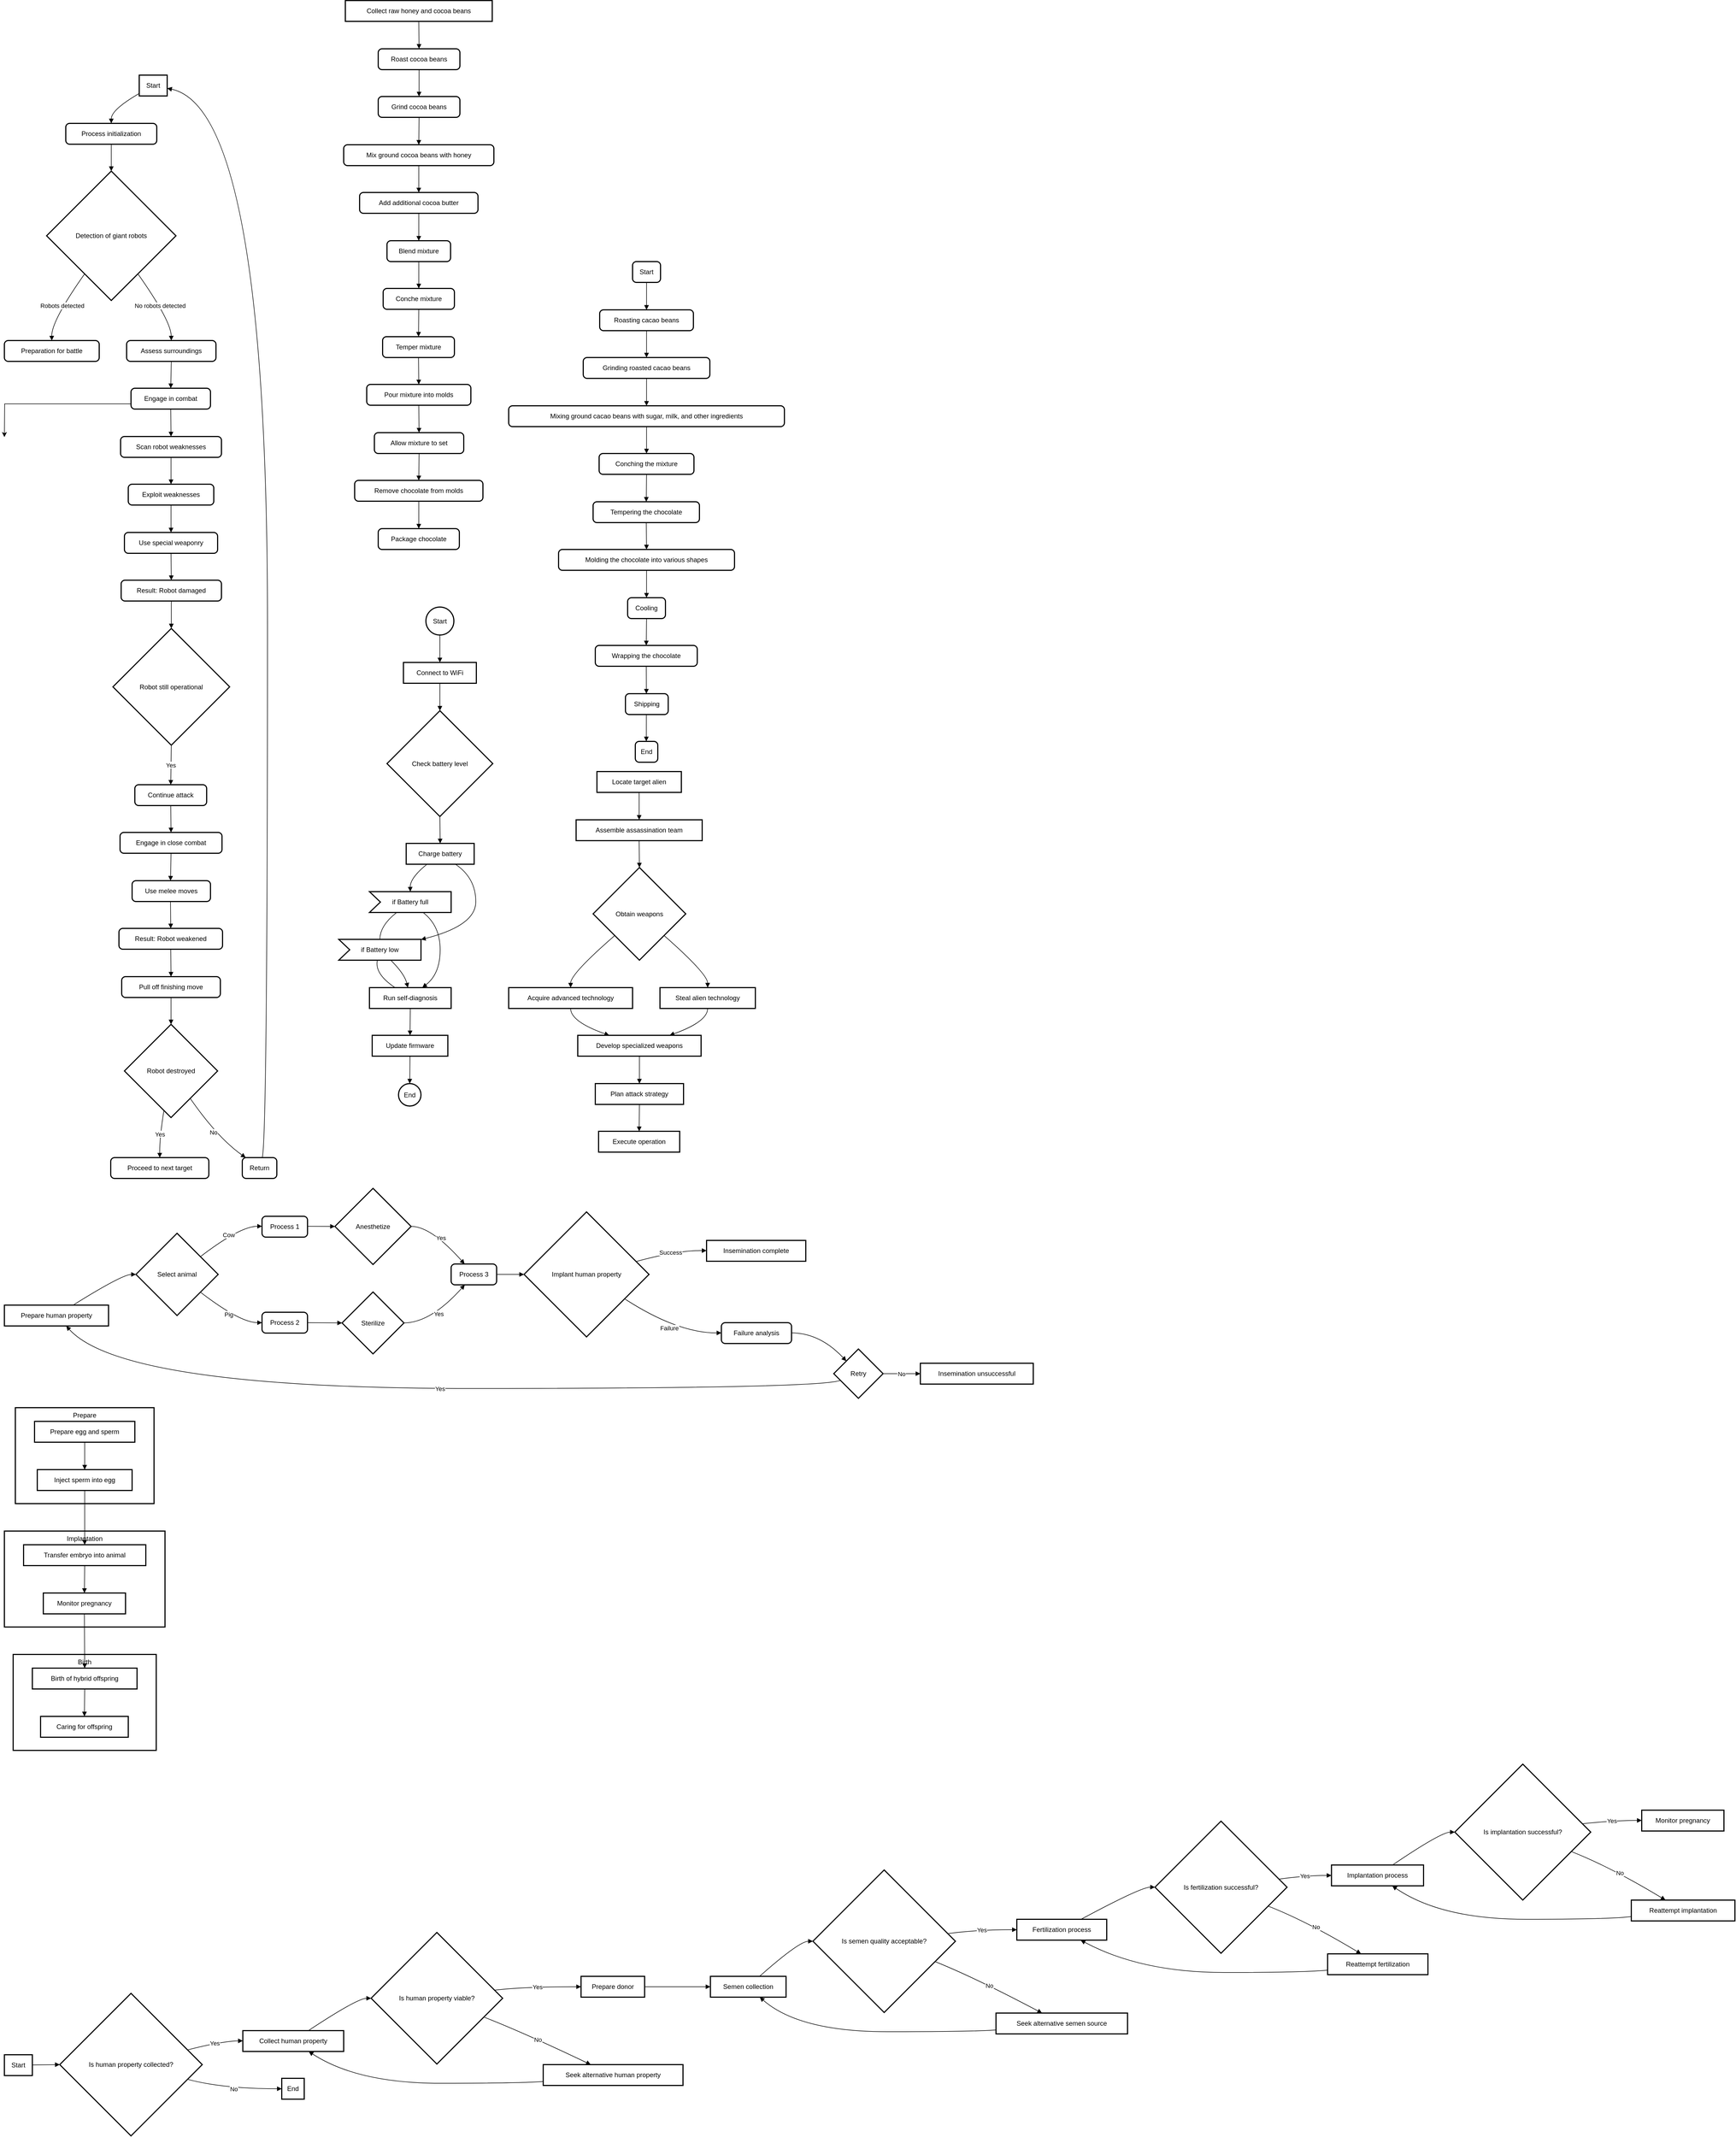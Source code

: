 <mxfile version="24.7.6">
  <diagram name="Page-1" id="R3QL27ZRKSAXmsxr0TTM">
    <mxGraphModel dx="1333" dy="698" grid="1" gridSize="10" guides="1" tooltips="1" connect="1" arrows="1" fold="1" page="1" pageScale="1" pageWidth="850" pageHeight="1100" math="0" shadow="0">
      <root>
        <mxCell id="0" />
        <mxCell id="1" parent="0" />
        <mxCell id="m0V3_cafG3HXBkxv4FI2-154" value="Start" style="whiteSpace=wrap;strokeWidth=2;" parent="1" vertex="1">
          <mxGeometry x="266" y="250" width="51" height="38" as="geometry" />
        </mxCell>
        <mxCell id="m0V3_cafG3HXBkxv4FI2-155" value="Process initialization" style="rounded=1;absoluteArcSize=1;arcSize=14;whiteSpace=wrap;strokeWidth=2;" parent="1" vertex="1">
          <mxGeometry x="132" y="338" width="166" height="38" as="geometry" />
        </mxCell>
        <mxCell id="m0V3_cafG3HXBkxv4FI2-156" value="Detection of giant robots" style="rhombus;strokeWidth=2;whiteSpace=wrap;" parent="1" vertex="1">
          <mxGeometry x="97" y="425" width="236" height="236" as="geometry" />
        </mxCell>
        <mxCell id="m0V3_cafG3HXBkxv4FI2-157" value="Preparation for battle" style="rounded=1;absoluteArcSize=1;arcSize=14;whiteSpace=wrap;strokeWidth=2;" parent="1" vertex="1">
          <mxGeometry x="20" y="734" width="173" height="38" as="geometry" />
        </mxCell>
        <mxCell id="m0V3_cafG3HXBkxv4FI2-158" value="Assess surroundings" style="rounded=1;absoluteArcSize=1;arcSize=14;whiteSpace=wrap;strokeWidth=2;" parent="1" vertex="1">
          <mxGeometry x="243" y="734" width="163" height="38" as="geometry" />
        </mxCell>
        <mxCell id="SsZHhjjecD1MKSMmekDV-85" style="edgeStyle=orthogonalEdgeStyle;rounded=0;orthogonalLoop=1;jettySize=auto;html=1;exitX=0;exitY=0.75;exitDx=0;exitDy=0;" parent="1" source="m0V3_cafG3HXBkxv4FI2-159" edge="1">
          <mxGeometry relative="1" as="geometry">
            <mxPoint x="20" y="910" as="targetPoint" />
          </mxGeometry>
        </mxCell>
        <mxCell id="m0V3_cafG3HXBkxv4FI2-159" value="Engage in combat" style="rounded=1;absoluteArcSize=1;arcSize=14;whiteSpace=wrap;strokeWidth=2;" parent="1" vertex="1">
          <mxGeometry x="251" y="821" width="145" height="38" as="geometry" />
        </mxCell>
        <mxCell id="m0V3_cafG3HXBkxv4FI2-160" value="Scan robot weaknesses" style="rounded=1;absoluteArcSize=1;arcSize=14;whiteSpace=wrap;strokeWidth=2;" parent="1" vertex="1">
          <mxGeometry x="232" y="909" width="184" height="38" as="geometry" />
        </mxCell>
        <mxCell id="m0V3_cafG3HXBkxv4FI2-161" value="Exploit weaknesses" style="rounded=1;absoluteArcSize=1;arcSize=14;whiteSpace=wrap;strokeWidth=2;" parent="1" vertex="1">
          <mxGeometry x="246" y="996" width="156" height="38" as="geometry" />
        </mxCell>
        <mxCell id="m0V3_cafG3HXBkxv4FI2-162" value="Use special weaponry" style="rounded=1;absoluteArcSize=1;arcSize=14;whiteSpace=wrap;strokeWidth=2;" parent="1" vertex="1">
          <mxGeometry x="239" y="1084" width="170" height="38" as="geometry" />
        </mxCell>
        <mxCell id="m0V3_cafG3HXBkxv4FI2-163" value="Result: Robot damaged" style="rounded=1;absoluteArcSize=1;arcSize=14;whiteSpace=wrap;strokeWidth=2;" parent="1" vertex="1">
          <mxGeometry x="233" y="1171" width="183" height="38" as="geometry" />
        </mxCell>
        <mxCell id="m0V3_cafG3HXBkxv4FI2-164" value="Robot still operational" style="rhombus;strokeWidth=2;whiteSpace=wrap;" parent="1" vertex="1">
          <mxGeometry x="218" y="1259" width="213" height="213" as="geometry" />
        </mxCell>
        <mxCell id="m0V3_cafG3HXBkxv4FI2-165" value="Continue attack" style="rounded=1;absoluteArcSize=1;arcSize=14;whiteSpace=wrap;strokeWidth=2;" parent="1" vertex="1">
          <mxGeometry x="258" y="1544" width="131" height="38" as="geometry" />
        </mxCell>
        <mxCell id="m0V3_cafG3HXBkxv4FI2-166" value="Engage in close combat" style="rounded=1;absoluteArcSize=1;arcSize=14;whiteSpace=wrap;strokeWidth=2;" parent="1" vertex="1">
          <mxGeometry x="231" y="1631" width="186" height="38" as="geometry" />
        </mxCell>
        <mxCell id="m0V3_cafG3HXBkxv4FI2-167" value="Use melee moves" style="rounded=1;absoluteArcSize=1;arcSize=14;whiteSpace=wrap;strokeWidth=2;" parent="1" vertex="1">
          <mxGeometry x="253" y="1719" width="143" height="38" as="geometry" />
        </mxCell>
        <mxCell id="m0V3_cafG3HXBkxv4FI2-168" value="Result: Robot weakened" style="rounded=1;absoluteArcSize=1;arcSize=14;whiteSpace=wrap;strokeWidth=2;" parent="1" vertex="1">
          <mxGeometry x="229" y="1806" width="189" height="38" as="geometry" />
        </mxCell>
        <mxCell id="m0V3_cafG3HXBkxv4FI2-169" value="Pull off finishing move" style="rounded=1;absoluteArcSize=1;arcSize=14;whiteSpace=wrap;strokeWidth=2;" parent="1" vertex="1">
          <mxGeometry x="234" y="1894" width="180" height="38" as="geometry" />
        </mxCell>
        <mxCell id="m0V3_cafG3HXBkxv4FI2-170" value="Robot destroyed" style="rhombus;strokeWidth=2;whiteSpace=wrap;" parent="1" vertex="1">
          <mxGeometry x="239" y="1981" width="170" height="170" as="geometry" />
        </mxCell>
        <mxCell id="m0V3_cafG3HXBkxv4FI2-171" value="Proceed to next target" style="rounded=1;absoluteArcSize=1;arcSize=14;whiteSpace=wrap;strokeWidth=2;" parent="1" vertex="1">
          <mxGeometry x="214" y="2224" width="179" height="38" as="geometry" />
        </mxCell>
        <mxCell id="m0V3_cafG3HXBkxv4FI2-172" value="Return" style="rounded=1;absoluteArcSize=1;arcSize=14;whiteSpace=wrap;strokeWidth=2;" parent="1" vertex="1">
          <mxGeometry x="454" y="2224" width="63" height="38" as="geometry" />
        </mxCell>
        <mxCell id="m0V3_cafG3HXBkxv4FI2-173" value="" style="curved=1;startArrow=none;endArrow=block;exitX=0;exitY=0.88;entryX=0.5;entryY=-0.01;rounded=0;" parent="1" source="m0V3_cafG3HXBkxv4FI2-154" target="m0V3_cafG3HXBkxv4FI2-155" edge="1">
          <mxGeometry relative="1" as="geometry">
            <Array as="points">
              <mxPoint x="215" y="313" />
            </Array>
          </mxGeometry>
        </mxCell>
        <mxCell id="m0V3_cafG3HXBkxv4FI2-174" value="" style="curved=1;startArrow=none;endArrow=block;exitX=0.5;exitY=0.97;entryX=0.5;entryY=0;rounded=0;" parent="1" source="m0V3_cafG3HXBkxv4FI2-155" target="m0V3_cafG3HXBkxv4FI2-156" edge="1">
          <mxGeometry relative="1" as="geometry">
            <Array as="points" />
          </mxGeometry>
        </mxCell>
        <mxCell id="m0V3_cafG3HXBkxv4FI2-175" value="Robots detected" style="curved=1;startArrow=none;endArrow=block;exitX=0.15;exitY=1;entryX=0.5;entryY=-0.01;rounded=0;" parent="1" source="m0V3_cafG3HXBkxv4FI2-156" target="m0V3_cafG3HXBkxv4FI2-157" edge="1">
          <mxGeometry relative="1" as="geometry">
            <Array as="points">
              <mxPoint x="106" y="698" />
            </Array>
          </mxGeometry>
        </mxCell>
        <mxCell id="m0V3_cafG3HXBkxv4FI2-176" value="No robots detected" style="curved=1;startArrow=none;endArrow=block;exitX=0.85;exitY=1;entryX=0.5;entryY=-0.01;rounded=0;" parent="1" source="m0V3_cafG3HXBkxv4FI2-156" target="m0V3_cafG3HXBkxv4FI2-158" edge="1">
          <mxGeometry relative="1" as="geometry">
            <Array as="points">
              <mxPoint x="324" y="698" />
            </Array>
          </mxGeometry>
        </mxCell>
        <mxCell id="m0V3_cafG3HXBkxv4FI2-177" value="" style="curved=1;startArrow=none;endArrow=block;exitX=0.5;exitY=0.98;entryX=0.5;entryY=0.01;rounded=0;" parent="1" source="m0V3_cafG3HXBkxv4FI2-158" target="m0V3_cafG3HXBkxv4FI2-159" edge="1">
          <mxGeometry relative="1" as="geometry">
            <Array as="points" />
          </mxGeometry>
        </mxCell>
        <mxCell id="m0V3_cafG3HXBkxv4FI2-178" value="" style="curved=1;startArrow=none;endArrow=block;exitX=0.5;exitY=0.99;entryX=0.5;entryY=-0.01;rounded=0;" parent="1" source="m0V3_cafG3HXBkxv4FI2-159" target="m0V3_cafG3HXBkxv4FI2-160" edge="1">
          <mxGeometry relative="1" as="geometry">
            <Array as="points" />
          </mxGeometry>
        </mxCell>
        <mxCell id="m0V3_cafG3HXBkxv4FI2-179" value="" style="curved=1;startArrow=none;endArrow=block;exitX=0.5;exitY=0.98;entryX=0.5;entryY=0.01;rounded=0;" parent="1" source="m0V3_cafG3HXBkxv4FI2-160" target="m0V3_cafG3HXBkxv4FI2-161" edge="1">
          <mxGeometry relative="1" as="geometry">
            <Array as="points" />
          </mxGeometry>
        </mxCell>
        <mxCell id="m0V3_cafG3HXBkxv4FI2-180" value="" style="curved=1;startArrow=none;endArrow=block;exitX=0.5;exitY=0.99;entryX=0.5;entryY=-0.01;rounded=0;" parent="1" source="m0V3_cafG3HXBkxv4FI2-161" target="m0V3_cafG3HXBkxv4FI2-162" edge="1">
          <mxGeometry relative="1" as="geometry">
            <Array as="points" />
          </mxGeometry>
        </mxCell>
        <mxCell id="m0V3_cafG3HXBkxv4FI2-181" value="" style="curved=1;startArrow=none;endArrow=block;exitX=0.5;exitY=0.98;entryX=0.5;entryY=0.01;rounded=0;" parent="1" source="m0V3_cafG3HXBkxv4FI2-162" target="m0V3_cafG3HXBkxv4FI2-163" edge="1">
          <mxGeometry relative="1" as="geometry">
            <Array as="points" />
          </mxGeometry>
        </mxCell>
        <mxCell id="m0V3_cafG3HXBkxv4FI2-182" value="" style="curved=1;startArrow=none;endArrow=block;exitX=0.5;exitY=0.99;entryX=0.5;entryY=0;rounded=0;" parent="1" source="m0V3_cafG3HXBkxv4FI2-163" target="m0V3_cafG3HXBkxv4FI2-164" edge="1">
          <mxGeometry relative="1" as="geometry">
            <Array as="points" />
          </mxGeometry>
        </mxCell>
        <mxCell id="m0V3_cafG3HXBkxv4FI2-183" value="Yes" style="curved=1;startArrow=none;endArrow=block;exitX=0.5;exitY=1;entryX=0.5;entryY=-0.01;rounded=0;" parent="1" source="m0V3_cafG3HXBkxv4FI2-164" target="m0V3_cafG3HXBkxv4FI2-165" edge="1">
          <mxGeometry relative="1" as="geometry">
            <Array as="points" />
          </mxGeometry>
        </mxCell>
        <mxCell id="m0V3_cafG3HXBkxv4FI2-184" value="" style="curved=1;startArrow=none;endArrow=block;exitX=0.5;exitY=0.98;entryX=0.5;entryY=0.01;rounded=0;" parent="1" source="m0V3_cafG3HXBkxv4FI2-165" target="m0V3_cafG3HXBkxv4FI2-166" edge="1">
          <mxGeometry relative="1" as="geometry">
            <Array as="points" />
          </mxGeometry>
        </mxCell>
        <mxCell id="m0V3_cafG3HXBkxv4FI2-185" value="" style="curved=1;startArrow=none;endArrow=block;exitX=0.5;exitY=0.99;entryX=0.49;entryY=-0.01;rounded=0;" parent="1" source="m0V3_cafG3HXBkxv4FI2-166" target="m0V3_cafG3HXBkxv4FI2-167" edge="1">
          <mxGeometry relative="1" as="geometry">
            <Array as="points" />
          </mxGeometry>
        </mxCell>
        <mxCell id="m0V3_cafG3HXBkxv4FI2-186" value="" style="curved=1;startArrow=none;endArrow=block;exitX=0.49;exitY=0.98;entryX=0.5;entryY=0.01;rounded=0;" parent="1" source="m0V3_cafG3HXBkxv4FI2-167" target="m0V3_cafG3HXBkxv4FI2-168" edge="1">
          <mxGeometry relative="1" as="geometry">
            <Array as="points" />
          </mxGeometry>
        </mxCell>
        <mxCell id="m0V3_cafG3HXBkxv4FI2-187" value="" style="curved=1;startArrow=none;endArrow=block;exitX=0.5;exitY=0.99;entryX=0.5;entryY=-0.01;rounded=0;" parent="1" source="m0V3_cafG3HXBkxv4FI2-168" target="m0V3_cafG3HXBkxv4FI2-169" edge="1">
          <mxGeometry relative="1" as="geometry">
            <Array as="points" />
          </mxGeometry>
        </mxCell>
        <mxCell id="m0V3_cafG3HXBkxv4FI2-188" value="" style="curved=1;startArrow=none;endArrow=block;exitX=0.5;exitY=0.98;entryX=0.5;entryY=0;rounded=0;" parent="1" source="m0V3_cafG3HXBkxv4FI2-169" target="m0V3_cafG3HXBkxv4FI2-170" edge="1">
          <mxGeometry relative="1" as="geometry">
            <Array as="points" />
          </mxGeometry>
        </mxCell>
        <mxCell id="m0V3_cafG3HXBkxv4FI2-189" value="Yes" style="curved=1;startArrow=none;endArrow=block;exitX=0.41;exitY=1;entryX=0.5;entryY=-0.01;rounded=0;" parent="1" source="m0V3_cafG3HXBkxv4FI2-170" target="m0V3_cafG3HXBkxv4FI2-171" edge="1">
          <mxGeometry relative="1" as="geometry">
            <Array as="points">
              <mxPoint x="303" y="2188" />
            </Array>
          </mxGeometry>
        </mxCell>
        <mxCell id="m0V3_cafG3HXBkxv4FI2-190" value="No" style="curved=1;startArrow=none;endArrow=block;exitX=0.85;exitY=1;entryX=0.09;entryY=-0.01;rounded=0;" parent="1" source="m0V3_cafG3HXBkxv4FI2-170" target="m0V3_cafG3HXBkxv4FI2-172" edge="1">
          <mxGeometry relative="1" as="geometry">
            <Array as="points">
              <mxPoint x="409" y="2188" />
            </Array>
          </mxGeometry>
        </mxCell>
        <mxCell id="m0V3_cafG3HXBkxv4FI2-191" value="" style="curved=1;startArrow=none;endArrow=block;exitX=0.58;exitY=-0.01;entryX=1;entryY=0.63;rounded=0;" parent="1" source="m0V3_cafG3HXBkxv4FI2-172" target="m0V3_cafG3HXBkxv4FI2-154" edge="1">
          <mxGeometry relative="1" as="geometry">
            <Array as="points">
              <mxPoint x="500" y="2188" />
              <mxPoint x="500" y="313" />
            </Array>
          </mxGeometry>
        </mxCell>
        <mxCell id="m0V3_cafG3HXBkxv4FI2-192" value="Start" style="ellipse;aspect=fixed;strokeWidth=2;whiteSpace=wrap;" parent="1" vertex="1">
          <mxGeometry x="789" y="1220" width="51" height="51" as="geometry" />
        </mxCell>
        <mxCell id="m0V3_cafG3HXBkxv4FI2-193" value="Connect to WiFi" style="whiteSpace=wrap;strokeWidth=2;" parent="1" vertex="1">
          <mxGeometry x="748" y="1321" width="133" height="38" as="geometry" />
        </mxCell>
        <mxCell id="m0V3_cafG3HXBkxv4FI2-194" value="Check battery level" style="rhombus;strokeWidth=2;whiteSpace=wrap;" parent="1" vertex="1">
          <mxGeometry x="718" y="1409" width="193" height="193" as="geometry" />
        </mxCell>
        <mxCell id="m0V3_cafG3HXBkxv4FI2-195" value="Charge battery" style="whiteSpace=wrap;strokeWidth=2;" parent="1" vertex="1">
          <mxGeometry x="753" y="1651" width="124" height="38" as="geometry" />
        </mxCell>
        <mxCell id="m0V3_cafG3HXBkxv4FI2-196" value="if Battery full" style="shape=mxgraph.arrows2.arrow;dy=0;dx=0;notch=20;strokeWidth=2;whiteSpace=wrap;" parent="1" vertex="1">
          <mxGeometry x="686" y="1739" width="149" height="38" as="geometry" />
        </mxCell>
        <mxCell id="m0V3_cafG3HXBkxv4FI2-197" value="if Battery low" style="shape=mxgraph.arrows2.arrow;dy=0;dx=0;notch=20;strokeWidth=2;whiteSpace=wrap;" parent="1" vertex="1">
          <mxGeometry x="630" y="1826" width="150" height="38" as="geometry" />
        </mxCell>
        <mxCell id="m0V3_cafG3HXBkxv4FI2-198" value="Run self-diagnosis" style="whiteSpace=wrap;strokeWidth=2;" parent="1" vertex="1">
          <mxGeometry x="686" y="1914" width="149" height="38" as="geometry" />
        </mxCell>
        <mxCell id="m0V3_cafG3HXBkxv4FI2-199" value="Update firmware" style="whiteSpace=wrap;strokeWidth=2;" parent="1" vertex="1">
          <mxGeometry x="691" y="2001" width="138" height="38" as="geometry" />
        </mxCell>
        <mxCell id="m0V3_cafG3HXBkxv4FI2-200" value="End" style="ellipse;aspect=fixed;strokeWidth=2;whiteSpace=wrap;" parent="1" vertex="1">
          <mxGeometry x="739" y="2089" width="41" height="41" as="geometry" />
        </mxCell>
        <mxCell id="m0V3_cafG3HXBkxv4FI2-201" value="" style="curved=1;startArrow=none;endArrow=none;exitX=0.34;exitY=0.98;entryX=0.5;entryY=0.01;rounded=0;" parent="1" source="m0V3_cafG3HXBkxv4FI2-196" target="m0V3_cafG3HXBkxv4FI2-197" edge="1">
          <mxGeometry relative="1" as="geometry">
            <Array as="points">
              <mxPoint x="705" y="1801" />
            </Array>
          </mxGeometry>
        </mxCell>
        <mxCell id="m0V3_cafG3HXBkxv4FI2-202" value="" style="curved=1;startArrow=none;endArrow=none;exitX=0.47;exitY=0.99;entryX=0.31;entryY=-0.01;rounded=0;" parent="1" source="m0V3_cafG3HXBkxv4FI2-197" target="m0V3_cafG3HXBkxv4FI2-198" edge="1">
          <mxGeometry relative="1" as="geometry">
            <Array as="points">
              <mxPoint x="695" y="1889" />
            </Array>
          </mxGeometry>
        </mxCell>
        <mxCell id="m0V3_cafG3HXBkxv4FI2-203" value="" style="curved=1;startArrow=none;endArrow=block;exitX=0.5;exitY=1;entryX=0.5;entryY=0.01;rounded=0;" parent="1" source="m0V3_cafG3HXBkxv4FI2-192" target="m0V3_cafG3HXBkxv4FI2-193" edge="1">
          <mxGeometry relative="1" as="geometry">
            <Array as="points" />
          </mxGeometry>
        </mxCell>
        <mxCell id="m0V3_cafG3HXBkxv4FI2-204" value="" style="curved=1;startArrow=none;endArrow=block;exitX=0.5;exitY=0.99;entryX=0.5;entryY=0;rounded=0;" parent="1" source="m0V3_cafG3HXBkxv4FI2-193" target="m0V3_cafG3HXBkxv4FI2-194" edge="1">
          <mxGeometry relative="1" as="geometry">
            <Array as="points" />
          </mxGeometry>
        </mxCell>
        <mxCell id="m0V3_cafG3HXBkxv4FI2-205" value="" style="curved=1;startArrow=none;endArrow=block;exitX=0.5;exitY=1;entryX=0.5;entryY=0.01;rounded=0;" parent="1" source="m0V3_cafG3HXBkxv4FI2-194" target="m0V3_cafG3HXBkxv4FI2-195" edge="1">
          <mxGeometry relative="1" as="geometry">
            <Array as="points" />
          </mxGeometry>
        </mxCell>
        <mxCell id="m0V3_cafG3HXBkxv4FI2-206" value="" style="curved=1;startArrow=none;endArrow=block;exitX=0.31;exitY=0.99;entryX=0.5;entryY=-0.01;rounded=0;" parent="1" source="m0V3_cafG3HXBkxv4FI2-195" target="m0V3_cafG3HXBkxv4FI2-196" edge="1">
          <mxGeometry relative="1" as="geometry">
            <Array as="points">
              <mxPoint x="760" y="1714" />
            </Array>
          </mxGeometry>
        </mxCell>
        <mxCell id="m0V3_cafG3HXBkxv4FI2-207" value="" style="curved=1;startArrow=none;endArrow=block;exitX=0.72;exitY=0.99;entryX=1;entryY=0.01;rounded=0;" parent="1" source="m0V3_cafG3HXBkxv4FI2-195" target="m0V3_cafG3HXBkxv4FI2-197" edge="1">
          <mxGeometry relative="1" as="geometry">
            <Array as="points">
              <mxPoint x="880" y="1714" />
              <mxPoint x="880" y="1801" />
            </Array>
          </mxGeometry>
        </mxCell>
        <mxCell id="m0V3_cafG3HXBkxv4FI2-208" value="" style="curved=1;startArrow=none;endArrow=block;exitX=0.65;exitY=0.98;entryX=0.65;entryY=-0.01;rounded=0;" parent="1" source="m0V3_cafG3HXBkxv4FI2-196" target="m0V3_cafG3HXBkxv4FI2-198" edge="1">
          <mxGeometry relative="1" as="geometry">
            <Array as="points">
              <mxPoint x="815" y="1801" />
              <mxPoint x="815" y="1889" />
            </Array>
          </mxGeometry>
        </mxCell>
        <mxCell id="m0V3_cafG3HXBkxv4FI2-209" value="" style="curved=1;startArrow=none;endArrow=block;exitX=0.63;exitY=0.99;entryX=0.47;entryY=-0.01;rounded=0;" parent="1" source="m0V3_cafG3HXBkxv4FI2-197" target="m0V3_cafG3HXBkxv4FI2-198" edge="1">
          <mxGeometry relative="1" as="geometry">
            <Array as="points">
              <mxPoint x="750" y="1889" />
            </Array>
          </mxGeometry>
        </mxCell>
        <mxCell id="m0V3_cafG3HXBkxv4FI2-210" value="" style="curved=1;startArrow=none;endArrow=block;exitX=0.5;exitY=0.98;entryX=0.5;entryY=0.01;rounded=0;" parent="1" source="m0V3_cafG3HXBkxv4FI2-198" target="m0V3_cafG3HXBkxv4FI2-199" edge="1">
          <mxGeometry relative="1" as="geometry">
            <Array as="points" />
          </mxGeometry>
        </mxCell>
        <mxCell id="m0V3_cafG3HXBkxv4FI2-211" value="" style="curved=1;startArrow=none;endArrow=block;exitX=0.5;exitY=0.99;entryX=0.51;entryY=-0.01;rounded=0;" parent="1" source="m0V3_cafG3HXBkxv4FI2-199" target="m0V3_cafG3HXBkxv4FI2-200" edge="1">
          <mxGeometry relative="1" as="geometry">
            <Array as="points" />
          </mxGeometry>
        </mxCell>
        <mxCell id="SsZHhjjecD1MKSMmekDV-1" value="Start" style="rounded=1;absoluteArcSize=1;arcSize=14;whiteSpace=wrap;strokeWidth=2;" parent="1" vertex="1">
          <mxGeometry x="1166" y="590" width="51" height="38" as="geometry" />
        </mxCell>
        <mxCell id="SsZHhjjecD1MKSMmekDV-2" value="Roasting cacao beans" style="rounded=1;absoluteArcSize=1;arcSize=14;whiteSpace=wrap;strokeWidth=2;" parent="1" vertex="1">
          <mxGeometry x="1106" y="678" width="171" height="38" as="geometry" />
        </mxCell>
        <mxCell id="SsZHhjjecD1MKSMmekDV-3" value="Grinding roasted cacao beans" style="rounded=1;absoluteArcSize=1;arcSize=14;whiteSpace=wrap;strokeWidth=2;" parent="1" vertex="1">
          <mxGeometry x="1076" y="765" width="231" height="38" as="geometry" />
        </mxCell>
        <mxCell id="SsZHhjjecD1MKSMmekDV-4" value="Mixing ground cacao beans with sugar, milk, and other ingredients" style="rounded=1;absoluteArcSize=1;arcSize=14;whiteSpace=wrap;strokeWidth=2;" parent="1" vertex="1">
          <mxGeometry x="940" y="853" width="503" height="38" as="geometry" />
        </mxCell>
        <mxCell id="SsZHhjjecD1MKSMmekDV-5" value="Conching the mixture" style="rounded=1;absoluteArcSize=1;arcSize=14;whiteSpace=wrap;strokeWidth=2;" parent="1" vertex="1">
          <mxGeometry x="1105" y="940" width="173" height="38" as="geometry" />
        </mxCell>
        <mxCell id="SsZHhjjecD1MKSMmekDV-6" value="Tempering the chocolate" style="rounded=1;absoluteArcSize=1;arcSize=14;whiteSpace=wrap;strokeWidth=2;" parent="1" vertex="1">
          <mxGeometry x="1094" y="1028" width="194" height="38" as="geometry" />
        </mxCell>
        <mxCell id="SsZHhjjecD1MKSMmekDV-7" value="Molding the chocolate into various shapes" style="rounded=1;absoluteArcSize=1;arcSize=14;whiteSpace=wrap;strokeWidth=2;" parent="1" vertex="1">
          <mxGeometry x="1031" y="1115" width="321" height="38" as="geometry" />
        </mxCell>
        <mxCell id="SsZHhjjecD1MKSMmekDV-8" value="Cooling" style="rounded=1;absoluteArcSize=1;arcSize=14;whiteSpace=wrap;strokeWidth=2;" parent="1" vertex="1">
          <mxGeometry x="1157" y="1203" width="69" height="38" as="geometry" />
        </mxCell>
        <mxCell id="SsZHhjjecD1MKSMmekDV-9" value="Wrapping the chocolate" style="rounded=1;absoluteArcSize=1;arcSize=14;whiteSpace=wrap;strokeWidth=2;" parent="1" vertex="1">
          <mxGeometry x="1098" y="1290" width="186" height="38" as="geometry" />
        </mxCell>
        <mxCell id="SsZHhjjecD1MKSMmekDV-10" value="Shipping" style="rounded=1;absoluteArcSize=1;arcSize=14;whiteSpace=wrap;strokeWidth=2;" parent="1" vertex="1">
          <mxGeometry x="1153" y="1378" width="78" height="38" as="geometry" />
        </mxCell>
        <mxCell id="SsZHhjjecD1MKSMmekDV-11" value="End" style="rounded=1;absoluteArcSize=1;arcSize=14;whiteSpace=wrap;strokeWidth=2;" parent="1" vertex="1">
          <mxGeometry x="1171" y="1465" width="41" height="38" as="geometry" />
        </mxCell>
        <mxCell id="SsZHhjjecD1MKSMmekDV-12" value="" style="curved=1;startArrow=none;endArrow=block;exitX=0.5;exitY=0.99;entryX=0.5;entryY=-0.01;rounded=0;" parent="1" source="SsZHhjjecD1MKSMmekDV-1" target="SsZHhjjecD1MKSMmekDV-2" edge="1">
          <mxGeometry relative="1" as="geometry">
            <Array as="points" />
          </mxGeometry>
        </mxCell>
        <mxCell id="SsZHhjjecD1MKSMmekDV-13" value="" style="curved=1;startArrow=none;endArrow=block;exitX=0.5;exitY=0.97;entryX=0.5;entryY=0;rounded=0;" parent="1" source="SsZHhjjecD1MKSMmekDV-2" target="SsZHhjjecD1MKSMmekDV-3" edge="1">
          <mxGeometry relative="1" as="geometry">
            <Array as="points" />
          </mxGeometry>
        </mxCell>
        <mxCell id="SsZHhjjecD1MKSMmekDV-14" value="" style="curved=1;startArrow=none;endArrow=block;exitX=0.5;exitY=0.99;entryX=0.5;entryY=-0.01;rounded=0;" parent="1" source="SsZHhjjecD1MKSMmekDV-3" target="SsZHhjjecD1MKSMmekDV-4" edge="1">
          <mxGeometry relative="1" as="geometry">
            <Array as="points" />
          </mxGeometry>
        </mxCell>
        <mxCell id="SsZHhjjecD1MKSMmekDV-15" value="" style="curved=1;startArrow=none;endArrow=block;exitX=0.5;exitY=0.97;entryX=0.5;entryY=0;rounded=0;" parent="1" source="SsZHhjjecD1MKSMmekDV-4" target="SsZHhjjecD1MKSMmekDV-5" edge="1">
          <mxGeometry relative="1" as="geometry">
            <Array as="points" />
          </mxGeometry>
        </mxCell>
        <mxCell id="SsZHhjjecD1MKSMmekDV-16" value="" style="curved=1;startArrow=none;endArrow=block;exitX=0.5;exitY=0.99;entryX=0.5;entryY=-0.01;rounded=0;" parent="1" source="SsZHhjjecD1MKSMmekDV-5" target="SsZHhjjecD1MKSMmekDV-6" edge="1">
          <mxGeometry relative="1" as="geometry">
            <Array as="points" />
          </mxGeometry>
        </mxCell>
        <mxCell id="SsZHhjjecD1MKSMmekDV-17" value="" style="curved=1;startArrow=none;endArrow=block;exitX=0.5;exitY=0.97;entryX=0.5;entryY=0;rounded=0;" parent="1" source="SsZHhjjecD1MKSMmekDV-6" target="SsZHhjjecD1MKSMmekDV-7" edge="1">
          <mxGeometry relative="1" as="geometry">
            <Array as="points" />
          </mxGeometry>
        </mxCell>
        <mxCell id="SsZHhjjecD1MKSMmekDV-18" value="" style="curved=1;startArrow=none;endArrow=block;exitX=0.5;exitY=0.99;entryX=0.5;entryY=-0.01;rounded=0;" parent="1" source="SsZHhjjecD1MKSMmekDV-7" target="SsZHhjjecD1MKSMmekDV-8" edge="1">
          <mxGeometry relative="1" as="geometry">
            <Array as="points" />
          </mxGeometry>
        </mxCell>
        <mxCell id="SsZHhjjecD1MKSMmekDV-19" value="" style="curved=1;startArrow=none;endArrow=block;exitX=0.5;exitY=0.97;entryX=0.5;entryY=0;rounded=0;" parent="1" source="SsZHhjjecD1MKSMmekDV-8" target="SsZHhjjecD1MKSMmekDV-9" edge="1">
          <mxGeometry relative="1" as="geometry">
            <Array as="points" />
          </mxGeometry>
        </mxCell>
        <mxCell id="SsZHhjjecD1MKSMmekDV-20" value="" style="curved=1;startArrow=none;endArrow=block;exitX=0.5;exitY=0.99;entryX=0.49;entryY=-0.01;rounded=0;" parent="1" source="SsZHhjjecD1MKSMmekDV-9" target="SsZHhjjecD1MKSMmekDV-10" edge="1">
          <mxGeometry relative="1" as="geometry">
            <Array as="points" />
          </mxGeometry>
        </mxCell>
        <mxCell id="SsZHhjjecD1MKSMmekDV-21" value="" style="curved=1;startArrow=none;endArrow=block;exitX=0.49;exitY=0.97;entryX=0.49;entryY=0;rounded=0;" parent="1" source="SsZHhjjecD1MKSMmekDV-10" target="SsZHhjjecD1MKSMmekDV-11" edge="1">
          <mxGeometry relative="1" as="geometry">
            <Array as="points" />
          </mxGeometry>
        </mxCell>
        <mxCell id="SsZHhjjecD1MKSMmekDV-22" value="Locate target alien" style="whiteSpace=wrap;strokeWidth=2;" parent="1" vertex="1">
          <mxGeometry x="1101" y="1520" width="154" height="38" as="geometry" />
        </mxCell>
        <mxCell id="SsZHhjjecD1MKSMmekDV-23" value="Assemble assassination team" style="whiteSpace=wrap;strokeWidth=2;" parent="1" vertex="1">
          <mxGeometry x="1063" y="1608" width="230" height="38" as="geometry" />
        </mxCell>
        <mxCell id="SsZHhjjecD1MKSMmekDV-24" value="Obtain weapons" style="rhombus;strokeWidth=2;whiteSpace=wrap;" parent="1" vertex="1">
          <mxGeometry x="1094" y="1695" width="169" height="169" as="geometry" />
        </mxCell>
        <mxCell id="SsZHhjjecD1MKSMmekDV-25" value="Acquire advanced technology" style="whiteSpace=wrap;strokeWidth=2;" parent="1" vertex="1">
          <mxGeometry x="940" y="1914" width="226" height="38" as="geometry" />
        </mxCell>
        <mxCell id="SsZHhjjecD1MKSMmekDV-26" value="Steal alien technology" style="whiteSpace=wrap;strokeWidth=2;" parent="1" vertex="1">
          <mxGeometry x="1216" y="1914" width="174" height="38" as="geometry" />
        </mxCell>
        <mxCell id="SsZHhjjecD1MKSMmekDV-27" value="Develop specialized weapons" style="whiteSpace=wrap;strokeWidth=2;" parent="1" vertex="1">
          <mxGeometry x="1066" y="2001" width="225" height="38" as="geometry" />
        </mxCell>
        <mxCell id="SsZHhjjecD1MKSMmekDV-28" value="Plan attack strategy" style="whiteSpace=wrap;strokeWidth=2;" parent="1" vertex="1">
          <mxGeometry x="1098" y="2089" width="161" height="38" as="geometry" />
        </mxCell>
        <mxCell id="SsZHhjjecD1MKSMmekDV-29" value="Execute operation" style="whiteSpace=wrap;strokeWidth=2;" parent="1" vertex="1">
          <mxGeometry x="1104" y="2176" width="148" height="38" as="geometry" />
        </mxCell>
        <mxCell id="SsZHhjjecD1MKSMmekDV-30" value="" style="curved=1;startArrow=none;endArrow=block;exitX=0.5;exitY=0.99;entryX=0.5;entryY=-0.01;rounded=0;" parent="1" source="SsZHhjjecD1MKSMmekDV-22" target="SsZHhjjecD1MKSMmekDV-23" edge="1">
          <mxGeometry relative="1" as="geometry">
            <Array as="points" />
          </mxGeometry>
        </mxCell>
        <mxCell id="SsZHhjjecD1MKSMmekDV-31" value="" style="curved=1;startArrow=none;endArrow=block;exitX=0.5;exitY=0.97;entryX=0.5;entryY=0;rounded=0;" parent="1" source="SsZHhjjecD1MKSMmekDV-23" target="SsZHhjjecD1MKSMmekDV-24" edge="1">
          <mxGeometry relative="1" as="geometry">
            <Array as="points" />
          </mxGeometry>
        </mxCell>
        <mxCell id="SsZHhjjecD1MKSMmekDV-32" value="" style="curved=1;startArrow=none;endArrow=block;exitX=0;exitY=0.94;entryX=0.5;entryY=-0.01;rounded=0;" parent="1" source="SsZHhjjecD1MKSMmekDV-24" target="SsZHhjjecD1MKSMmekDV-25" edge="1">
          <mxGeometry relative="1" as="geometry">
            <Array as="points">
              <mxPoint x="1053" y="1889" />
            </Array>
          </mxGeometry>
        </mxCell>
        <mxCell id="SsZHhjjecD1MKSMmekDV-33" value="" style="curved=1;startArrow=none;endArrow=block;exitX=1;exitY=0.94;entryX=0.5;entryY=-0.01;rounded=0;" parent="1" source="SsZHhjjecD1MKSMmekDV-24" target="SsZHhjjecD1MKSMmekDV-26" edge="1">
          <mxGeometry relative="1" as="geometry">
            <Array as="points">
              <mxPoint x="1303" y="1889" />
            </Array>
          </mxGeometry>
        </mxCell>
        <mxCell id="SsZHhjjecD1MKSMmekDV-34" value="" style="curved=1;startArrow=none;endArrow=block;exitX=0.5;exitY=0.98;entryX=0.26;entryY=0.01;rounded=0;" parent="1" source="SsZHhjjecD1MKSMmekDV-25" target="SsZHhjjecD1MKSMmekDV-27" edge="1">
          <mxGeometry relative="1" as="geometry">
            <Array as="points">
              <mxPoint x="1053" y="1976" />
            </Array>
          </mxGeometry>
        </mxCell>
        <mxCell id="SsZHhjjecD1MKSMmekDV-35" value="" style="curved=1;startArrow=none;endArrow=block;exitX=0.5;exitY=0.98;entryX=0.74;entryY=0.01;rounded=0;" parent="1" source="SsZHhjjecD1MKSMmekDV-26" target="SsZHhjjecD1MKSMmekDV-27" edge="1">
          <mxGeometry relative="1" as="geometry">
            <Array as="points">
              <mxPoint x="1303" y="1976" />
            </Array>
          </mxGeometry>
        </mxCell>
        <mxCell id="SsZHhjjecD1MKSMmekDV-36" value="" style="curved=1;startArrow=none;endArrow=block;exitX=0.5;exitY=0.99;entryX=0.5;entryY=-0.01;rounded=0;" parent="1" source="SsZHhjjecD1MKSMmekDV-27" target="SsZHhjjecD1MKSMmekDV-28" edge="1">
          <mxGeometry relative="1" as="geometry">
            <Array as="points" />
          </mxGeometry>
        </mxCell>
        <mxCell id="SsZHhjjecD1MKSMmekDV-37" value="" style="curved=1;startArrow=none;endArrow=block;exitX=0.5;exitY=0.98;entryX=0.5;entryY=0.01;rounded=0;" parent="1" source="SsZHhjjecD1MKSMmekDV-28" target="SsZHhjjecD1MKSMmekDV-29" edge="1">
          <mxGeometry relative="1" as="geometry">
            <Array as="points" />
          </mxGeometry>
        </mxCell>
        <mxCell id="SsZHhjjecD1MKSMmekDV-38" value="Prepare human property" style="whiteSpace=wrap;strokeWidth=2;" parent="1" vertex="1">
          <mxGeometry x="20" y="2493" width="190" height="38" as="geometry" />
        </mxCell>
        <mxCell id="SsZHhjjecD1MKSMmekDV-39" value="Select animal" style="rhombus;strokeWidth=2;whiteSpace=wrap;" parent="1" vertex="1">
          <mxGeometry x="260" y="2362" width="150" height="150" as="geometry" />
        </mxCell>
        <mxCell id="SsZHhjjecD1MKSMmekDV-40" value="Process 1" style="rounded=1;absoluteArcSize=1;arcSize=14;whiteSpace=wrap;strokeWidth=2;" parent="1" vertex="1">
          <mxGeometry x="490" y="2331" width="83" height="38" as="geometry" />
        </mxCell>
        <mxCell id="SsZHhjjecD1MKSMmekDV-41" value="Process 2" style="rounded=1;absoluteArcSize=1;arcSize=14;whiteSpace=wrap;strokeWidth=2;" parent="1" vertex="1">
          <mxGeometry x="490" y="2506" width="83" height="38" as="geometry" />
        </mxCell>
        <mxCell id="SsZHhjjecD1MKSMmekDV-42" value="Anesthetize" style="rhombus;strokeWidth=2;whiteSpace=wrap;" parent="1" vertex="1">
          <mxGeometry x="623" y="2280" width="139" height="139" as="geometry" />
        </mxCell>
        <mxCell id="SsZHhjjecD1MKSMmekDV-43" value="Sterilize" style="rhombus;strokeWidth=2;whiteSpace=wrap;" parent="1" vertex="1">
          <mxGeometry x="636" y="2469" width="113" height="113" as="geometry" />
        </mxCell>
        <mxCell id="SsZHhjjecD1MKSMmekDV-44" value="Process 3" style="rounded=1;absoluteArcSize=1;arcSize=14;whiteSpace=wrap;strokeWidth=2;" parent="1" vertex="1">
          <mxGeometry x="835" y="2418" width="83" height="38" as="geometry" />
        </mxCell>
        <mxCell id="SsZHhjjecD1MKSMmekDV-45" value="Implant human property" style="rhombus;strokeWidth=2;whiteSpace=wrap;" parent="1" vertex="1">
          <mxGeometry x="968" y="2323" width="228" height="228" as="geometry" />
        </mxCell>
        <mxCell id="SsZHhjjecD1MKSMmekDV-46" value="Insemination complete" style="whiteSpace=wrap;strokeWidth=2;" parent="1" vertex="1">
          <mxGeometry x="1301" y="2375" width="181" height="38" as="geometry" />
        </mxCell>
        <mxCell id="SsZHhjjecD1MKSMmekDV-47" value="Failure analysis" style="rounded=1;absoluteArcSize=1;arcSize=14;whiteSpace=wrap;strokeWidth=2;" parent="1" vertex="1">
          <mxGeometry x="1328" y="2525" width="128" height="38" as="geometry" />
        </mxCell>
        <mxCell id="SsZHhjjecD1MKSMmekDV-48" value="Retry" style="rhombus;strokeWidth=2;whiteSpace=wrap;" parent="1" vertex="1">
          <mxGeometry x="1533" y="2573" width="90" height="90" as="geometry" />
        </mxCell>
        <mxCell id="SsZHhjjecD1MKSMmekDV-49" value="Insemination unsuccessful" style="whiteSpace=wrap;strokeWidth=2;" parent="1" vertex="1">
          <mxGeometry x="1691" y="2599" width="206" height="38" as="geometry" />
        </mxCell>
        <mxCell id="SsZHhjjecD1MKSMmekDV-50" value="" style="curved=1;startArrow=none;endArrow=block;exitX=0.66;exitY=0;entryX=0;entryY=0.5;rounded=0;" parent="1" source="SsZHhjjecD1MKSMmekDV-38" target="SsZHhjjecD1MKSMmekDV-39" edge="1">
          <mxGeometry relative="1" as="geometry">
            <Array as="points">
              <mxPoint x="235" y="2437" />
            </Array>
          </mxGeometry>
        </mxCell>
        <mxCell id="SsZHhjjecD1MKSMmekDV-51" value="Cow" style="curved=1;startArrow=none;endArrow=block;exitX=1;exitY=0.12;entryX=0;entryY=0.48;rounded=0;" parent="1" source="SsZHhjjecD1MKSMmekDV-39" target="SsZHhjjecD1MKSMmekDV-40" edge="1">
          <mxGeometry relative="1" as="geometry">
            <Array as="points">
              <mxPoint x="450" y="2349" />
            </Array>
          </mxGeometry>
        </mxCell>
        <mxCell id="SsZHhjjecD1MKSMmekDV-52" value="Pig" style="curved=1;startArrow=none;endArrow=block;exitX=1;exitY=0.88;entryX=0;entryY=0.5;rounded=0;" parent="1" source="SsZHhjjecD1MKSMmekDV-39" target="SsZHhjjecD1MKSMmekDV-41" edge="1">
          <mxGeometry relative="1" as="geometry">
            <Array as="points">
              <mxPoint x="450" y="2525" />
            </Array>
          </mxGeometry>
        </mxCell>
        <mxCell id="SsZHhjjecD1MKSMmekDV-53" value="" style="curved=1;startArrow=none;endArrow=block;exitX=0.99;exitY=0.48;entryX=0;entryY=0.5;rounded=0;" parent="1" source="SsZHhjjecD1MKSMmekDV-40" target="SsZHhjjecD1MKSMmekDV-42" edge="1">
          <mxGeometry relative="1" as="geometry">
            <Array as="points" />
          </mxGeometry>
        </mxCell>
        <mxCell id="SsZHhjjecD1MKSMmekDV-54" value="" style="curved=1;startArrow=none;endArrow=block;exitX=0.99;exitY=0.5;entryX=0;entryY=0.5;rounded=0;" parent="1" source="SsZHhjjecD1MKSMmekDV-41" target="SsZHhjjecD1MKSMmekDV-43" edge="1">
          <mxGeometry relative="1" as="geometry">
            <Array as="points" />
          </mxGeometry>
        </mxCell>
        <mxCell id="SsZHhjjecD1MKSMmekDV-55" value="Yes" style="curved=1;startArrow=none;endArrow=block;exitX=0.99;exitY=0.5;entryX=0.3;entryY=0.01;rounded=0;" parent="1" source="SsZHhjjecD1MKSMmekDV-42" target="SsZHhjjecD1MKSMmekDV-44" edge="1">
          <mxGeometry relative="1" as="geometry">
            <Array as="points">
              <mxPoint x="798" y="2349" />
            </Array>
          </mxGeometry>
        </mxCell>
        <mxCell id="SsZHhjjecD1MKSMmekDV-56" value="Yes" style="curved=1;startArrow=none;endArrow=block;exitX=0.99;exitY=0.5;entryX=0.3;entryY=1;rounded=0;" parent="1" source="SsZHhjjecD1MKSMmekDV-43" target="SsZHhjjecD1MKSMmekDV-44" edge="1">
          <mxGeometry relative="1" as="geometry">
            <Array as="points">
              <mxPoint x="798" y="2525" />
            </Array>
          </mxGeometry>
        </mxCell>
        <mxCell id="SsZHhjjecD1MKSMmekDV-57" value="" style="curved=1;startArrow=none;endArrow=block;exitX=0.99;exitY=0.5;entryX=0;entryY=0.5;rounded=0;" parent="1" source="SsZHhjjecD1MKSMmekDV-44" target="SsZHhjjecD1MKSMmekDV-45" edge="1">
          <mxGeometry relative="1" as="geometry">
            <Array as="points" />
          </mxGeometry>
        </mxCell>
        <mxCell id="SsZHhjjecD1MKSMmekDV-58" value="Success" style="curved=1;startArrow=none;endArrow=block;exitX=1;exitY=0.37;entryX=0;entryY=0.49;rounded=0;" parent="1" source="SsZHhjjecD1MKSMmekDV-45" target="SsZHhjjecD1MKSMmekDV-46" edge="1">
          <mxGeometry relative="1" as="geometry">
            <Array as="points">
              <mxPoint x="1248" y="2393" />
            </Array>
          </mxGeometry>
        </mxCell>
        <mxCell id="SsZHhjjecD1MKSMmekDV-59" value="Failure" style="curved=1;startArrow=none;endArrow=block;exitX=1;exitY=0.82;entryX=0;entryY=0.49;rounded=0;" parent="1" source="SsZHhjjecD1MKSMmekDV-45" target="SsZHhjjecD1MKSMmekDV-47" edge="1">
          <mxGeometry relative="1" as="geometry">
            <Array as="points">
              <mxPoint x="1248" y="2544" />
            </Array>
          </mxGeometry>
        </mxCell>
        <mxCell id="SsZHhjjecD1MKSMmekDV-60" value="" style="curved=1;startArrow=none;endArrow=block;exitX=1;exitY=0.49;entryX=0.02;entryY=0;rounded=0;" parent="1" source="SsZHhjjecD1MKSMmekDV-47" target="SsZHhjjecD1MKSMmekDV-48" edge="1">
          <mxGeometry relative="1" as="geometry">
            <Array as="points">
              <mxPoint x="1508" y="2544" />
            </Array>
          </mxGeometry>
        </mxCell>
        <mxCell id="SsZHhjjecD1MKSMmekDV-61" value="Yes" style="curved=1;startArrow=none;endArrow=block;exitX=-0.01;exitY=0.69;entryX=0.59;entryY=0.98;rounded=0;" parent="1" source="SsZHhjjecD1MKSMmekDV-48" target="SsZHhjjecD1MKSMmekDV-38" edge="1">
          <mxGeometry relative="1" as="geometry">
            <Array as="points">
              <mxPoint x="1508" y="2645" />
              <mxPoint x="235" y="2645" />
            </Array>
          </mxGeometry>
        </mxCell>
        <mxCell id="SsZHhjjecD1MKSMmekDV-62" value="No" style="curved=1;startArrow=none;endArrow=block;exitX=0.99;exitY=0.5;entryX=0;entryY=0.5;rounded=0;" parent="1" source="SsZHhjjecD1MKSMmekDV-48" target="SsZHhjjecD1MKSMmekDV-49" edge="1">
          <mxGeometry relative="1" as="geometry">
            <Array as="points" />
          </mxGeometry>
        </mxCell>
        <mxCell id="K5x0BUtX9th007uARd9N-1" value="Birth" style="whiteSpace=wrap;strokeWidth=2;verticalAlign=top;" vertex="1" parent="1">
          <mxGeometry x="36" y="3130" width="261" height="175" as="geometry" />
        </mxCell>
        <mxCell id="K5x0BUtX9th007uARd9N-2" value="Birth of hybrid offspring" style="whiteSpace=wrap;strokeWidth=2;" vertex="1" parent="1">
          <mxGeometry x="71" y="3155" width="191" height="38" as="geometry" />
        </mxCell>
        <mxCell id="K5x0BUtX9th007uARd9N-3" value="Caring for offspring" style="whiteSpace=wrap;strokeWidth=2;" vertex="1" parent="1">
          <mxGeometry x="86" y="3243" width="160" height="38" as="geometry" />
        </mxCell>
        <mxCell id="K5x0BUtX9th007uARd9N-4" value="Implantation" style="whiteSpace=wrap;strokeWidth=2;verticalAlign=top;" vertex="1" parent="1">
          <mxGeometry x="20" y="2905" width="293" height="175" as="geometry" />
        </mxCell>
        <mxCell id="K5x0BUtX9th007uARd9N-5" value="Transfer embryo into animal" style="whiteSpace=wrap;strokeWidth=2;" vertex="1" parent="1">
          <mxGeometry x="55" y="2930" width="223" height="38" as="geometry" />
        </mxCell>
        <mxCell id="K5x0BUtX9th007uARd9N-6" value="Monitor pregnancy" style="whiteSpace=wrap;strokeWidth=2;" vertex="1" parent="1">
          <mxGeometry x="91" y="3018" width="150" height="38" as="geometry" />
        </mxCell>
        <mxCell id="K5x0BUtX9th007uARd9N-7" value="Prepare" style="whiteSpace=wrap;strokeWidth=2;verticalAlign=top;" vertex="1" parent="1">
          <mxGeometry x="40" y="2680" width="253" height="175" as="geometry" />
        </mxCell>
        <mxCell id="K5x0BUtX9th007uARd9N-8" value="Prepare egg and sperm" style="whiteSpace=wrap;strokeWidth=2;" vertex="1" parent="1">
          <mxGeometry x="75" y="2705" width="183" height="38" as="geometry" />
        </mxCell>
        <mxCell id="K5x0BUtX9th007uARd9N-9" value="Inject sperm into egg" style="whiteSpace=wrap;strokeWidth=2;" vertex="1" parent="1">
          <mxGeometry x="80" y="2793" width="173" height="38" as="geometry" />
        </mxCell>
        <mxCell id="K5x0BUtX9th007uARd9N-10" value="" style="curved=1;startArrow=none;endArrow=block;exitX=0.5;exitY=0.99;entryX=0.5;entryY=-0.01;rounded=0;" edge="1" parent="1" source="K5x0BUtX9th007uARd9N-8" target="K5x0BUtX9th007uARd9N-9">
          <mxGeometry relative="1" as="geometry">
            <Array as="points" />
          </mxGeometry>
        </mxCell>
        <mxCell id="K5x0BUtX9th007uARd9N-11" value="" style="curved=1;startArrow=none;endArrow=block;exitX=0.5;exitY=0.97;entryX=0.5;entryY=0;rounded=0;" edge="1" parent="1" source="K5x0BUtX9th007uARd9N-9" target="K5x0BUtX9th007uARd9N-5">
          <mxGeometry relative="1" as="geometry">
            <Array as="points" />
          </mxGeometry>
        </mxCell>
        <mxCell id="K5x0BUtX9th007uARd9N-12" value="" style="curved=1;startArrow=none;endArrow=block;exitX=0.5;exitY=0.99;entryX=0.5;entryY=-0.01;rounded=0;" edge="1" parent="1" source="K5x0BUtX9th007uARd9N-5" target="K5x0BUtX9th007uARd9N-6">
          <mxGeometry relative="1" as="geometry">
            <Array as="points" />
          </mxGeometry>
        </mxCell>
        <mxCell id="K5x0BUtX9th007uARd9N-13" value="" style="curved=1;startArrow=none;endArrow=block;exitX=0.5;exitY=0.97;entryX=0.5;entryY=0;rounded=0;" edge="1" parent="1" source="K5x0BUtX9th007uARd9N-6" target="K5x0BUtX9th007uARd9N-2">
          <mxGeometry relative="1" as="geometry">
            <Array as="points" />
          </mxGeometry>
        </mxCell>
        <mxCell id="K5x0BUtX9th007uARd9N-14" value="" style="curved=1;startArrow=none;endArrow=block;exitX=0.5;exitY=0.99;entryX=0.5;entryY=-0.01;rounded=0;" edge="1" parent="1" source="K5x0BUtX9th007uARd9N-2" target="K5x0BUtX9th007uARd9N-3">
          <mxGeometry relative="1" as="geometry">
            <Array as="points" />
          </mxGeometry>
        </mxCell>
        <mxCell id="K5x0BUtX9th007uARd9N-15" value="Start" style="whiteSpace=wrap;strokeWidth=2;" vertex="1" parent="1">
          <mxGeometry x="20" y="3860" width="51" height="38" as="geometry" />
        </mxCell>
        <mxCell id="K5x0BUtX9th007uARd9N-16" value="Is human property collected?" style="rhombus;strokeWidth=2;whiteSpace=wrap;" vertex="1" parent="1">
          <mxGeometry x="121" y="3748" width="260" height="260" as="geometry" />
        </mxCell>
        <mxCell id="K5x0BUtX9th007uARd9N-17" value="Collect human property" style="whiteSpace=wrap;strokeWidth=2;" vertex="1" parent="1">
          <mxGeometry x="455" y="3816" width="184" height="38" as="geometry" />
        </mxCell>
        <mxCell id="K5x0BUtX9th007uARd9N-18" value="Is human property viable?" style="rhombus;strokeWidth=2;whiteSpace=wrap;" vertex="1" parent="1">
          <mxGeometry x="689" y="3637" width="240" height="240" as="geometry" />
        </mxCell>
        <mxCell id="K5x0BUtX9th007uARd9N-19" value="Prepare donor" style="whiteSpace=wrap;strokeWidth=2;" vertex="1" parent="1">
          <mxGeometry x="1072" y="3717" width="116" height="38" as="geometry" />
        </mxCell>
        <mxCell id="K5x0BUtX9th007uARd9N-20" value="Semen collection" style="whiteSpace=wrap;strokeWidth=2;" vertex="1" parent="1">
          <mxGeometry x="1308" y="3717" width="138" height="38" as="geometry" />
        </mxCell>
        <mxCell id="K5x0BUtX9th007uARd9N-21" value="Is semen quality acceptable?" style="rhombus;strokeWidth=2;whiteSpace=wrap;" vertex="1" parent="1">
          <mxGeometry x="1495" y="3523" width="260" height="260" as="geometry" />
        </mxCell>
        <mxCell id="K5x0BUtX9th007uARd9N-22" value="Fertilization process" style="whiteSpace=wrap;strokeWidth=2;" vertex="1" parent="1">
          <mxGeometry x="1867" y="3613" width="164" height="38" as="geometry" />
        </mxCell>
        <mxCell id="K5x0BUtX9th007uARd9N-23" value="Is fertilization successful?" style="rhombus;strokeWidth=2;whiteSpace=wrap;" vertex="1" parent="1">
          <mxGeometry x="2119" y="3434" width="241" height="241" as="geometry" />
        </mxCell>
        <mxCell id="K5x0BUtX9th007uARd9N-24" value="Implantation process" style="whiteSpace=wrap;strokeWidth=2;" vertex="1" parent="1">
          <mxGeometry x="2441" y="3514" width="168" height="38" as="geometry" />
        </mxCell>
        <mxCell id="K5x0BUtX9th007uARd9N-25" value="Is implantation successful?" style="rhombus;strokeWidth=2;whiteSpace=wrap;" vertex="1" parent="1">
          <mxGeometry x="2666" y="3330" width="248" height="248" as="geometry" />
        </mxCell>
        <mxCell id="K5x0BUtX9th007uARd9N-26" value="Monitor pregnancy" style="whiteSpace=wrap;strokeWidth=2;" vertex="1" parent="1">
          <mxGeometry x="3007" y="3414" width="150" height="38" as="geometry" />
        </mxCell>
        <mxCell id="K5x0BUtX9th007uARd9N-27" value="Reattempt implantation" style="whiteSpace=wrap;strokeWidth=2;" vertex="1" parent="1">
          <mxGeometry x="2988" y="3578" width="189" height="38" as="geometry" />
        </mxCell>
        <mxCell id="K5x0BUtX9th007uARd9N-28" value="Reattempt fertilization" style="whiteSpace=wrap;strokeWidth=2;" vertex="1" parent="1">
          <mxGeometry x="2434" y="3676" width="183" height="38" as="geometry" />
        </mxCell>
        <mxCell id="K5x0BUtX9th007uARd9N-29" value="Seek alternative semen source" style="whiteSpace=wrap;strokeWidth=2;" vertex="1" parent="1">
          <mxGeometry x="1829" y="3784" width="240" height="38" as="geometry" />
        </mxCell>
        <mxCell id="K5x0BUtX9th007uARd9N-30" value="Seek alternative human property" style="whiteSpace=wrap;strokeWidth=2;" vertex="1" parent="1">
          <mxGeometry x="1003" y="3878" width="255" height="38" as="geometry" />
        </mxCell>
        <mxCell id="K5x0BUtX9th007uARd9N-31" value="End" style="whiteSpace=wrap;strokeWidth=2;" vertex="1" parent="1">
          <mxGeometry x="526" y="3903" width="41" height="38" as="geometry" />
        </mxCell>
        <mxCell id="K5x0BUtX9th007uARd9N-32" value="" style="curved=1;startArrow=none;endArrow=block;exitX=1;exitY=0.49;entryX=0;entryY=0.5;rounded=0;" edge="1" parent="1" source="K5x0BUtX9th007uARd9N-15" target="K5x0BUtX9th007uARd9N-16">
          <mxGeometry relative="1" as="geometry">
            <Array as="points" />
          </mxGeometry>
        </mxCell>
        <mxCell id="K5x0BUtX9th007uARd9N-33" value="Yes" style="curved=1;startArrow=none;endArrow=block;exitX=1;exitY=0.37;entryX=0;entryY=0.49;rounded=0;" edge="1" parent="1" source="K5x0BUtX9th007uARd9N-16" target="K5x0BUtX9th007uARd9N-17">
          <mxGeometry relative="1" as="geometry">
            <Array as="points">
              <mxPoint x="418" y="3835" />
            </Array>
          </mxGeometry>
        </mxCell>
        <mxCell id="K5x0BUtX9th007uARd9N-34" value="" style="curved=1;startArrow=none;endArrow=block;exitX=0.65;exitY=0;entryX=0;entryY=0.5;rounded=0;" edge="1" parent="1" source="K5x0BUtX9th007uARd9N-17" target="K5x0BUtX9th007uARd9N-18">
          <mxGeometry relative="1" as="geometry">
            <Array as="points">
              <mxPoint x="664" y="3757" />
            </Array>
          </mxGeometry>
        </mxCell>
        <mxCell id="K5x0BUtX9th007uARd9N-35" value="Yes" style="curved=1;startArrow=none;endArrow=block;exitX=1;exitY=0.43;entryX=0;entryY=0.5;rounded=0;" edge="1" parent="1" source="K5x0BUtX9th007uARd9N-18" target="K5x0BUtX9th007uARd9N-19">
          <mxGeometry relative="1" as="geometry">
            <Array as="points">
              <mxPoint x="966" y="3736" />
            </Array>
          </mxGeometry>
        </mxCell>
        <mxCell id="K5x0BUtX9th007uARd9N-36" value="" style="curved=1;startArrow=none;endArrow=block;exitX=1;exitY=0.5;entryX=0;entryY=0.5;rounded=0;" edge="1" parent="1" source="K5x0BUtX9th007uARd9N-19" target="K5x0BUtX9th007uARd9N-20">
          <mxGeometry relative="1" as="geometry">
            <Array as="points" />
          </mxGeometry>
        </mxCell>
        <mxCell id="K5x0BUtX9th007uARd9N-37" value="" style="curved=1;startArrow=none;endArrow=block;exitX=0.65;exitY=0;entryX=0;entryY=0.5;rounded=0;" edge="1" parent="1" source="K5x0BUtX9th007uARd9N-20" target="K5x0BUtX9th007uARd9N-21">
          <mxGeometry relative="1" as="geometry">
            <Array as="points">
              <mxPoint x="1470" y="3653" />
            </Array>
          </mxGeometry>
        </mxCell>
        <mxCell id="K5x0BUtX9th007uARd9N-38" value="Yes" style="curved=1;startArrow=none;endArrow=block;exitX=1;exitY=0.44;entryX=0;entryY=0.5;rounded=0;" edge="1" parent="1" source="K5x0BUtX9th007uARd9N-21" target="K5x0BUtX9th007uARd9N-22">
          <mxGeometry relative="1" as="geometry">
            <Array as="points">
              <mxPoint x="1792" y="3632" />
            </Array>
          </mxGeometry>
        </mxCell>
        <mxCell id="K5x0BUtX9th007uARd9N-39" value="" style="curved=1;startArrow=none;endArrow=block;exitX=0.71;exitY=0.01;entryX=0;entryY=0.5;rounded=0;" edge="1" parent="1" source="K5x0BUtX9th007uARd9N-22" target="K5x0BUtX9th007uARd9N-23">
          <mxGeometry relative="1" as="geometry">
            <Array as="points">
              <mxPoint x="2094" y="3554" />
            </Array>
          </mxGeometry>
        </mxCell>
        <mxCell id="K5x0BUtX9th007uARd9N-40" value="Yes" style="curved=1;startArrow=none;endArrow=block;exitX=1;exitY=0.43;entryX=0;entryY=0.5;rounded=0;" edge="1" parent="1" source="K5x0BUtX9th007uARd9N-23" target="K5x0BUtX9th007uARd9N-24">
          <mxGeometry relative="1" as="geometry">
            <Array as="points">
              <mxPoint x="2397" y="3533" />
            </Array>
          </mxGeometry>
        </mxCell>
        <mxCell id="K5x0BUtX9th007uARd9N-41" value="" style="curved=1;startArrow=none;endArrow=block;exitX=0.66;exitY=0.01;entryX=0;entryY=0.5;rounded=0;" edge="1" parent="1" source="K5x0BUtX9th007uARd9N-24" target="K5x0BUtX9th007uARd9N-25">
          <mxGeometry relative="1" as="geometry">
            <Array as="points">
              <mxPoint x="2641" y="3454" />
            </Array>
          </mxGeometry>
        </mxCell>
        <mxCell id="K5x0BUtX9th007uARd9N-42" value="Yes" style="curved=1;startArrow=none;endArrow=block;exitX=1;exitY=0.43;entryX=0;entryY=0.49;rounded=0;" edge="1" parent="1" source="K5x0BUtX9th007uARd9N-25" target="K5x0BUtX9th007uARd9N-26">
          <mxGeometry relative="1" as="geometry">
            <Array as="points">
              <mxPoint x="2951" y="3433" />
            </Array>
          </mxGeometry>
        </mxCell>
        <mxCell id="K5x0BUtX9th007uARd9N-43" value="No" style="curved=1;startArrow=none;endArrow=block;exitX=1;exitY=0.7;entryX=0.33;entryY=0;rounded=0;" edge="1" parent="1" source="K5x0BUtX9th007uARd9N-25" target="K5x0BUtX9th007uARd9N-27">
          <mxGeometry relative="1" as="geometry">
            <Array as="points">
              <mxPoint x="2951" y="3518" />
            </Array>
          </mxGeometry>
        </mxCell>
        <mxCell id="K5x0BUtX9th007uARd9N-44" value="" style="curved=1;startArrow=none;endArrow=block;exitX=0;exitY=0.79;entryX=0.66;entryY=1;rounded=0;" edge="1" parent="1" source="K5x0BUtX9th007uARd9N-27" target="K5x0BUtX9th007uARd9N-24">
          <mxGeometry relative="1" as="geometry">
            <Array as="points">
              <mxPoint x="2951" y="3613" />
              <mxPoint x="2641" y="3613" />
            </Array>
          </mxGeometry>
        </mxCell>
        <mxCell id="K5x0BUtX9th007uARd9N-45" value="No" style="curved=1;startArrow=none;endArrow=block;exitX=1;exitY=0.7;entryX=0.33;entryY=-0.01;rounded=0;" edge="1" parent="1" source="K5x0BUtX9th007uARd9N-23" target="K5x0BUtX9th007uARd9N-28">
          <mxGeometry relative="1" as="geometry">
            <Array as="points">
              <mxPoint x="2397" y="3617" />
            </Array>
          </mxGeometry>
        </mxCell>
        <mxCell id="K5x0BUtX9th007uARd9N-46" value="" style="curved=1;startArrow=none;endArrow=block;exitX=0;exitY=0.78;entryX=0.71;entryY=1;rounded=0;" edge="1" parent="1" source="K5x0BUtX9th007uARd9N-28" target="K5x0BUtX9th007uARd9N-22">
          <mxGeometry relative="1" as="geometry">
            <Array as="points">
              <mxPoint x="2397" y="3710" />
              <mxPoint x="2094" y="3710" />
            </Array>
          </mxGeometry>
        </mxCell>
        <mxCell id="K5x0BUtX9th007uARd9N-47" value="No" style="curved=1;startArrow=none;endArrow=block;exitX=1;exitY=0.7;entryX=0.35;entryY=0;rounded=0;" edge="1" parent="1" source="K5x0BUtX9th007uARd9N-21" target="K5x0BUtX9th007uARd9N-29">
          <mxGeometry relative="1" as="geometry">
            <Array as="points">
              <mxPoint x="1792" y="3720" />
            </Array>
          </mxGeometry>
        </mxCell>
        <mxCell id="K5x0BUtX9th007uARd9N-48" value="" style="curved=1;startArrow=none;endArrow=block;exitX=0;exitY=0.81;entryX=0.65;entryY=0.99;rounded=0;" edge="1" parent="1" source="K5x0BUtX9th007uARd9N-29" target="K5x0BUtX9th007uARd9N-20">
          <mxGeometry relative="1" as="geometry">
            <Array as="points">
              <mxPoint x="1792" y="3818" />
              <mxPoint x="1470" y="3818" />
            </Array>
          </mxGeometry>
        </mxCell>
        <mxCell id="K5x0BUtX9th007uARd9N-49" value="No" style="curved=1;startArrow=none;endArrow=block;exitX=1;exitY=0.7;entryX=0.34;entryY=0;rounded=0;" edge="1" parent="1" source="K5x0BUtX9th007uARd9N-18" target="K5x0BUtX9th007uARd9N-30">
          <mxGeometry relative="1" as="geometry">
            <Array as="points">
              <mxPoint x="966" y="3819" />
            </Array>
          </mxGeometry>
        </mxCell>
        <mxCell id="K5x0BUtX9th007uARd9N-50" value="" style="curved=1;startArrow=none;endArrow=block;exitX=0;exitY=0.81;entryX=0.65;entryY=0.99;rounded=0;" edge="1" parent="1" source="K5x0BUtX9th007uARd9N-30" target="K5x0BUtX9th007uARd9N-17">
          <mxGeometry relative="1" as="geometry">
            <Array as="points">
              <mxPoint x="966" y="3912" />
              <mxPoint x="664" y="3912" />
            </Array>
          </mxGeometry>
        </mxCell>
        <mxCell id="K5x0BUtX9th007uARd9N-51" value="No" style="curved=1;startArrow=none;endArrow=block;exitX=1;exitY=0.63;entryX=0.01;entryY=0.5;rounded=0;" edge="1" parent="1" source="K5x0BUtX9th007uARd9N-16" target="K5x0BUtX9th007uARd9N-31">
          <mxGeometry relative="1" as="geometry">
            <Array as="points">
              <mxPoint x="418" y="3922" />
            </Array>
          </mxGeometry>
        </mxCell>
        <mxCell id="K5x0BUtX9th007uARd9N-52" value="Collect raw honey and cocoa beans" style="whiteSpace=wrap;strokeWidth=2;" vertex="1" parent="1">
          <mxGeometry x="642" y="114" width="268" height="38" as="geometry" />
        </mxCell>
        <mxCell id="K5x0BUtX9th007uARd9N-53" value="Roast cocoa beans" style="rounded=1;absoluteArcSize=1;arcSize=14;whiteSpace=wrap;strokeWidth=2;" vertex="1" parent="1">
          <mxGeometry x="702" y="202" width="149" height="38" as="geometry" />
        </mxCell>
        <mxCell id="K5x0BUtX9th007uARd9N-54" value="Grind cocoa beans" style="rounded=1;absoluteArcSize=1;arcSize=14;whiteSpace=wrap;strokeWidth=2;" vertex="1" parent="1">
          <mxGeometry x="702" y="289" width="149" height="38" as="geometry" />
        </mxCell>
        <mxCell id="K5x0BUtX9th007uARd9N-55" value="Mix ground cocoa beans with honey" style="rounded=1;absoluteArcSize=1;arcSize=14;whiteSpace=wrap;strokeWidth=2;" vertex="1" parent="1">
          <mxGeometry x="639" y="377" width="274" height="38" as="geometry" />
        </mxCell>
        <mxCell id="K5x0BUtX9th007uARd9N-56" value="Add additional cocoa butter" style="rounded=1;absoluteArcSize=1;arcSize=14;whiteSpace=wrap;strokeWidth=2;" vertex="1" parent="1">
          <mxGeometry x="668" y="464" width="216" height="38" as="geometry" />
        </mxCell>
        <mxCell id="K5x0BUtX9th007uARd9N-57" value="Blend mixture" style="rounded=1;absoluteArcSize=1;arcSize=14;whiteSpace=wrap;strokeWidth=2;" vertex="1" parent="1">
          <mxGeometry x="718" y="552" width="116" height="38" as="geometry" />
        </mxCell>
        <mxCell id="K5x0BUtX9th007uARd9N-58" value="Conche mixture" style="rounded=1;absoluteArcSize=1;arcSize=14;whiteSpace=wrap;strokeWidth=2;" vertex="1" parent="1">
          <mxGeometry x="711" y="639" width="130" height="38" as="geometry" />
        </mxCell>
        <mxCell id="K5x0BUtX9th007uARd9N-59" value="Temper mixture" style="rounded=1;absoluteArcSize=1;arcSize=14;whiteSpace=wrap;strokeWidth=2;" vertex="1" parent="1">
          <mxGeometry x="710" y="727" width="131" height="38" as="geometry" />
        </mxCell>
        <mxCell id="K5x0BUtX9th007uARd9N-60" value="Pour mixture into molds" style="rounded=1;absoluteArcSize=1;arcSize=14;whiteSpace=wrap;strokeWidth=2;" vertex="1" parent="1">
          <mxGeometry x="681" y="814" width="190" height="38" as="geometry" />
        </mxCell>
        <mxCell id="K5x0BUtX9th007uARd9N-61" value="Allow mixture to set" style="rounded=1;absoluteArcSize=1;arcSize=14;whiteSpace=wrap;strokeWidth=2;" vertex="1" parent="1">
          <mxGeometry x="695" y="902" width="163" height="38" as="geometry" />
        </mxCell>
        <mxCell id="K5x0BUtX9th007uARd9N-62" value="Remove chocolate from molds" style="rounded=1;absoluteArcSize=1;arcSize=14;whiteSpace=wrap;strokeWidth=2;" vertex="1" parent="1">
          <mxGeometry x="659" y="989" width="234" height="38" as="geometry" />
        </mxCell>
        <mxCell id="K5x0BUtX9th007uARd9N-63" value="Package chocolate" style="rounded=1;absoluteArcSize=1;arcSize=14;whiteSpace=wrap;strokeWidth=2;" vertex="1" parent="1">
          <mxGeometry x="702" y="1077" width="148" height="38" as="geometry" />
        </mxCell>
        <mxCell id="K5x0BUtX9th007uARd9N-64" value="" style="curved=1;startArrow=none;endArrow=block;exitX=0.5;exitY=0.99;entryX=0.5;entryY=-0.01;rounded=0;" edge="1" parent="1" source="K5x0BUtX9th007uARd9N-52" target="K5x0BUtX9th007uARd9N-53">
          <mxGeometry relative="1" as="geometry">
            <Array as="points" />
          </mxGeometry>
        </mxCell>
        <mxCell id="K5x0BUtX9th007uARd9N-65" value="" style="curved=1;startArrow=none;endArrow=block;exitX=0.5;exitY=0.97;entryX=0.5;entryY=0;rounded=0;" edge="1" parent="1" source="K5x0BUtX9th007uARd9N-53" target="K5x0BUtX9th007uARd9N-54">
          <mxGeometry relative="1" as="geometry">
            <Array as="points" />
          </mxGeometry>
        </mxCell>
        <mxCell id="K5x0BUtX9th007uARd9N-66" value="" style="curved=1;startArrow=none;endArrow=block;exitX=0.5;exitY=0.99;entryX=0.5;entryY=-0.01;rounded=0;" edge="1" parent="1" source="K5x0BUtX9th007uARd9N-54" target="K5x0BUtX9th007uARd9N-55">
          <mxGeometry relative="1" as="geometry">
            <Array as="points" />
          </mxGeometry>
        </mxCell>
        <mxCell id="K5x0BUtX9th007uARd9N-67" value="" style="curved=1;startArrow=none;endArrow=block;exitX=0.5;exitY=0.97;entryX=0.5;entryY=0;rounded=0;" edge="1" parent="1" source="K5x0BUtX9th007uARd9N-55" target="K5x0BUtX9th007uARd9N-56">
          <mxGeometry relative="1" as="geometry">
            <Array as="points" />
          </mxGeometry>
        </mxCell>
        <mxCell id="K5x0BUtX9th007uARd9N-68" value="" style="curved=1;startArrow=none;endArrow=block;exitX=0.5;exitY=0.99;entryX=0.5;entryY=-0.01;rounded=0;" edge="1" parent="1" source="K5x0BUtX9th007uARd9N-56" target="K5x0BUtX9th007uARd9N-57">
          <mxGeometry relative="1" as="geometry">
            <Array as="points" />
          </mxGeometry>
        </mxCell>
        <mxCell id="K5x0BUtX9th007uARd9N-69" value="" style="curved=1;startArrow=none;endArrow=block;exitX=0.5;exitY=0.97;entryX=0.5;entryY=0;rounded=0;" edge="1" parent="1" source="K5x0BUtX9th007uARd9N-57" target="K5x0BUtX9th007uARd9N-58">
          <mxGeometry relative="1" as="geometry">
            <Array as="points" />
          </mxGeometry>
        </mxCell>
        <mxCell id="K5x0BUtX9th007uARd9N-70" value="" style="curved=1;startArrow=none;endArrow=block;exitX=0.5;exitY=0.99;entryX=0.5;entryY=-0.01;rounded=0;" edge="1" parent="1" source="K5x0BUtX9th007uARd9N-58" target="K5x0BUtX9th007uARd9N-59">
          <mxGeometry relative="1" as="geometry">
            <Array as="points" />
          </mxGeometry>
        </mxCell>
        <mxCell id="K5x0BUtX9th007uARd9N-71" value="" style="curved=1;startArrow=none;endArrow=block;exitX=0.5;exitY=0.97;entryX=0.5;entryY=0;rounded=0;" edge="1" parent="1" source="K5x0BUtX9th007uARd9N-59" target="K5x0BUtX9th007uARd9N-60">
          <mxGeometry relative="1" as="geometry">
            <Array as="points" />
          </mxGeometry>
        </mxCell>
        <mxCell id="K5x0BUtX9th007uARd9N-72" value="" style="curved=1;startArrow=none;endArrow=block;exitX=0.5;exitY=0.99;entryX=0.5;entryY=-0.01;rounded=0;" edge="1" parent="1" source="K5x0BUtX9th007uARd9N-60" target="K5x0BUtX9th007uARd9N-61">
          <mxGeometry relative="1" as="geometry">
            <Array as="points" />
          </mxGeometry>
        </mxCell>
        <mxCell id="K5x0BUtX9th007uARd9N-73" value="" style="curved=1;startArrow=none;endArrow=block;exitX=0.5;exitY=0.97;entryX=0.5;entryY=0;rounded=0;" edge="1" parent="1" source="K5x0BUtX9th007uARd9N-61" target="K5x0BUtX9th007uARd9N-62">
          <mxGeometry relative="1" as="geometry">
            <Array as="points" />
          </mxGeometry>
        </mxCell>
        <mxCell id="K5x0BUtX9th007uARd9N-74" value="" style="curved=1;startArrow=none;endArrow=block;exitX=0.5;exitY=0.99;entryX=0.5;entryY=-0.01;rounded=0;" edge="1" parent="1" source="K5x0BUtX9th007uARd9N-62" target="K5x0BUtX9th007uARd9N-63">
          <mxGeometry relative="1" as="geometry">
            <Array as="points" />
          </mxGeometry>
        </mxCell>
      </root>
    </mxGraphModel>
  </diagram>
</mxfile>
